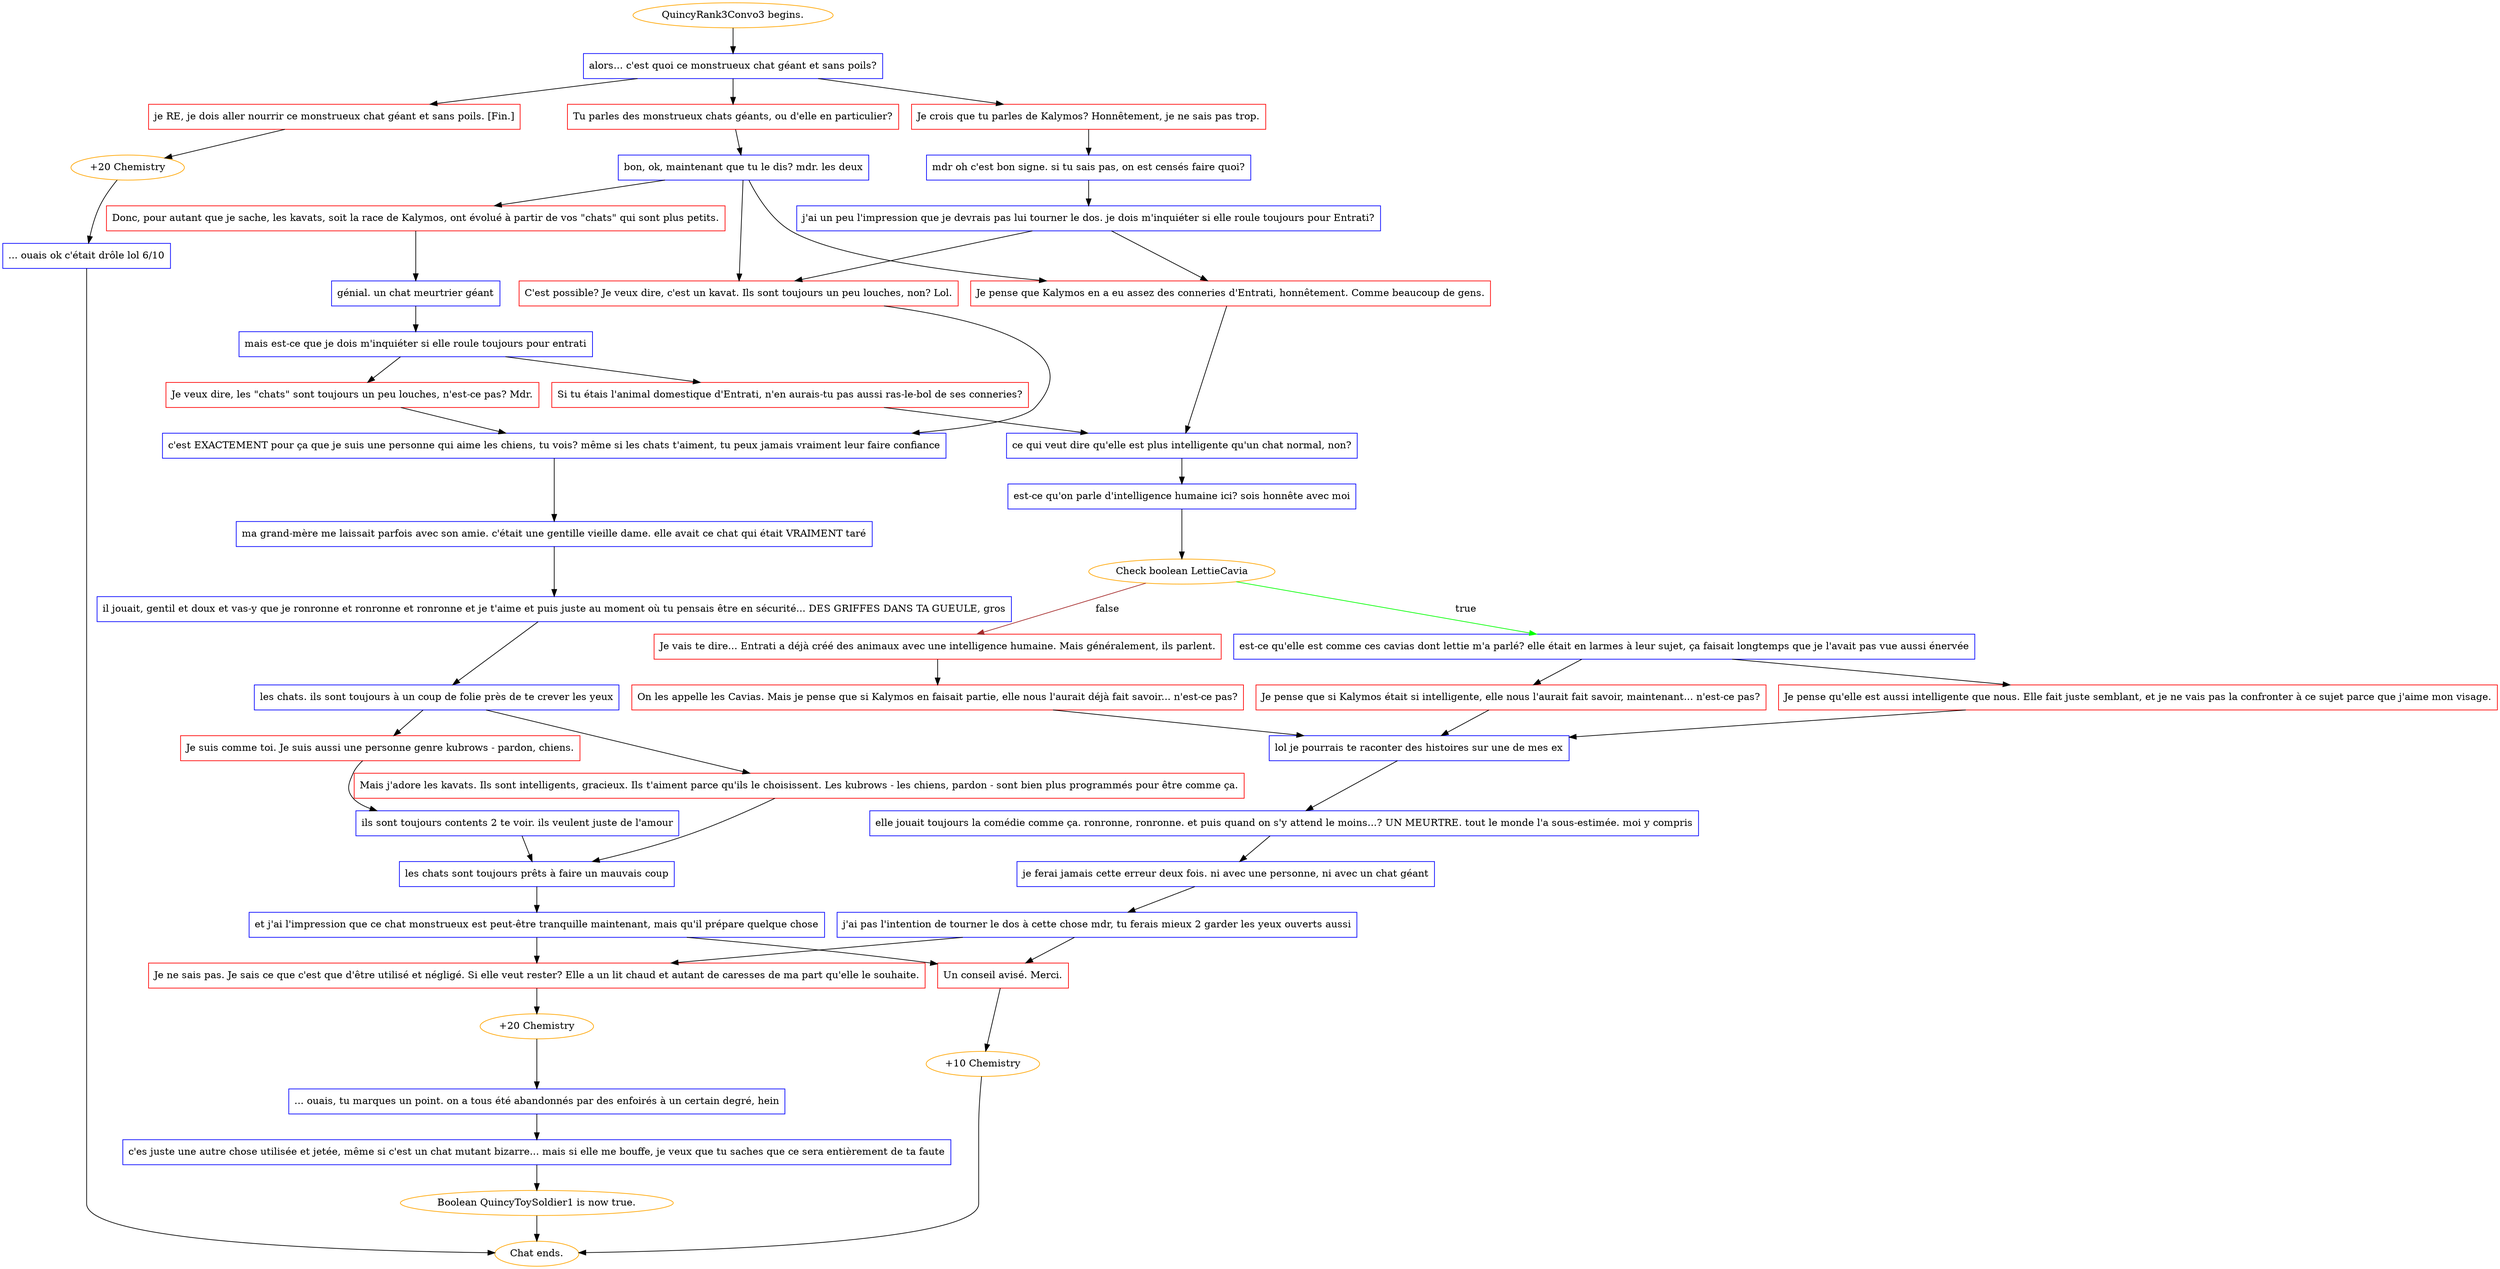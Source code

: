 digraph {
	"QuincyRank3Convo3 begins." [color=orange];
		"QuincyRank3Convo3 begins." -> j3036681827;
	j3036681827 [label="alors... c'est quoi ce monstrueux chat géant et sans poils?",shape=box,color=blue];
		j3036681827 -> j2692795612;
		j3036681827 -> j196789695;
		j3036681827 -> j4102464448;
	j2692795612 [label="Je crois que tu parles de Kalymos? Honnêtement, je ne sais pas trop.",shape=box,color=red];
		j2692795612 -> j3693292524;
	j196789695 [label="Tu parles des monstrueux chats géants, ou d'elle en particulier?",shape=box,color=red];
		j196789695 -> j2137253626;
	j4102464448 [label="je RE, je dois aller nourrir ce monstrueux chat géant et sans poils. [Fin.]",shape=box,color=red];
		j4102464448 -> j3211059645;
	j3693292524 [label="mdr oh c'est bon signe. si tu sais pas, on est censés faire quoi?",shape=box,color=blue];
		j3693292524 -> j143472124;
	j2137253626 [label="bon, ok, maintenant que tu le dis? mdr. les deux",shape=box,color=blue];
		j2137253626 -> j2337153209;
		j2137253626 -> j3459590751;
		j2137253626 -> j727657454;
	j3211059645 [label="+20 Chemistry",color=orange];
		j3211059645 -> j2069092659;
	j143472124 [label="j'ai un peu l'impression que je devrais pas lui tourner le dos. je dois m'inquiéter si elle roule toujours pour Entrati?",shape=box,color=blue];
		j143472124 -> j727657454;
		j143472124 -> j3459590751;
	j2337153209 [label="Donc, pour autant que je sache, les kavats, soit la race de Kalymos, ont évolué à partir de vos \"chats\" qui sont plus petits.",shape=box,color=red];
		j2337153209 -> j4142435763;
	j3459590751 [label="Je pense que Kalymos en a eu assez des conneries d'Entrati, honnêtement. Comme beaucoup de gens.",shape=box,color=red];
		j3459590751 -> j2283316522;
	j727657454 [label="C'est possible? Je veux dire, c'est un kavat. Ils sont toujours un peu louches, non? Lol.",shape=box,color=red];
		j727657454 -> j200374154;
	j2069092659 [label="... ouais ok c'était drôle lol 6/10",shape=box,color=blue];
		j2069092659 -> "Chat ends.";
	j4142435763 [label="génial. un chat meurtrier géant",shape=box,color=blue];
		j4142435763 -> j27745451;
	j2283316522 [label="ce qui veut dire qu'elle est plus intelligente qu'un chat normal, non?",shape=box,color=blue];
		j2283316522 -> j312859806;
	j200374154 [label="c'est EXACTEMENT pour ça que je suis une personne qui aime les chiens, tu vois? même si les chats t'aiment, tu peux jamais vraiment leur faire confiance",shape=box,color=blue];
		j200374154 -> j436848065;
	"Chat ends." [color=orange];
	j27745451 [label="mais est-ce que je dois m'inquiéter si elle roule toujours pour entrati",shape=box,color=blue];
		j27745451 -> j4072130090;
		j27745451 -> j3812509603;
	j312859806 [label="est-ce qu'on parle d'intelligence humaine ici? sois honnête avec moi",shape=box,color=blue];
		j312859806 -> j4211915999;
	j436848065 [label="ma grand-mère me laissait parfois avec son amie. c'était une gentille vieille dame. elle avait ce chat qui était VRAIMENT taré",shape=box,color=blue];
		j436848065 -> j2019158283;
	j4072130090 [label="Je veux dire, les \"chats\" sont toujours un peu louches, n'est-ce pas? Mdr.",shape=box,color=red];
		j4072130090 -> j200374154;
	j3812509603 [label="Si tu étais l'animal domestique d'Entrati, n'en aurais-tu pas aussi ras-le-bol de ses conneries?",shape=box,color=red];
		j3812509603 -> j2283316522;
	j4211915999 [label="Check boolean LettieCavia",color=orange];
		j4211915999 -> j1676971371 [label=true,color=green];
		j4211915999 -> j2942199096 [label=false,color=brown];
	j2019158283 [label="il jouait, gentil et doux et vas-y que je ronronne et ronronne et ronronne et je t'aime et puis juste au moment où tu pensais être en sécurité... DES GRIFFES DANS TA GUEULE, gros",shape=box,color=blue];
		j2019158283 -> j1730838072;
	j1676971371 [label="est-ce qu'elle est comme ces cavias dont lettie m'a parlé? elle était en larmes à leur sujet, ça faisait longtemps que je l'avait pas vue aussi énervée",shape=box,color=blue];
		j1676971371 -> j2023083839;
		j1676971371 -> j1380562609;
	j2942199096 [label="Je vais te dire... Entrati a déjà créé des animaux avec une intelligence humaine. Mais généralement, ils parlent.",shape=box,color=red];
		j2942199096 -> j1996352950;
	j1730838072 [label="les chats. ils sont toujours à un coup de folie près de te crever les yeux",shape=box,color=blue];
		j1730838072 -> j3038926251;
		j1730838072 -> j3051018380;
	j2023083839 [label="Je pense qu'elle est aussi intelligente que nous. Elle fait juste semblant, et je ne vais pas la confronter à ce sujet parce que j'aime mon visage.",shape=box,color=red];
		j2023083839 -> j1381920241;
	j1380562609 [label="Je pense que si Kalymos était si intelligente, elle nous l'aurait fait savoir, maintenant... n'est-ce pas?",shape=box,color=red];
		j1380562609 -> j1381920241;
	j1996352950 [label="On les appelle les Cavias. Mais je pense que si Kalymos en faisait partie, elle nous l'aurait déjà fait savoir... n'est-ce pas?",shape=box,color=red];
		j1996352950 -> j1381920241;
	j3038926251 [label="Mais j'adore les kavats. Ils sont intelligents, gracieux. Ils t'aiment parce qu'ils le choisissent. Les kubrows - les chiens, pardon - sont bien plus programmés pour être comme ça.",shape=box,color=red];
		j3038926251 -> j2295919736;
	j3051018380 [label="Je suis comme toi. Je suis aussi une personne genre kubrows - pardon, chiens.",shape=box,color=red];
		j3051018380 -> j2768779222;
	j1381920241 [label="lol je pourrais te raconter des histoires sur une de mes ex",shape=box,color=blue];
		j1381920241 -> j4287945956;
	j2295919736 [label="les chats sont toujours prêts à faire un mauvais coup",shape=box,color=blue];
		j2295919736 -> j1661166183;
	j2768779222 [label="ils sont toujours contents 2 te voir. ils veulent juste de l'amour",shape=box,color=blue];
		j2768779222 -> j2295919736;
	j4287945956 [label="elle jouait toujours la comédie comme ça. ronronne, ronronne. et puis quand on s'y attend le moins...? UN MEURTRE. tout le monde l'a sous-estimée. moi y compris",shape=box,color=blue];
		j4287945956 -> j1008262200;
	j1661166183 [label="et j'ai l'impression que ce chat monstrueux est peut-être tranquille maintenant, mais qu'il prépare quelque chose",shape=box,color=blue];
		j1661166183 -> j2158292801;
		j1661166183 -> j206818284;
	j1008262200 [label="je ferai jamais cette erreur deux fois. ni avec une personne, ni avec un chat géant",shape=box,color=blue];
		j1008262200 -> j382944149;
	j2158292801 [label="Je ne sais pas. Je sais ce que c'est que d'être utilisé et négligé. Si elle veut rester? Elle a un lit chaud et autant de caresses de ma part qu'elle le souhaite.",shape=box,color=red];
		j2158292801 -> j832293526;
	j206818284 [label="Un conseil avisé. Merci.",shape=box,color=red];
		j206818284 -> j1470630329;
	j382944149 [label="j'ai pas l'intention de tourner le dos à cette chose mdr, tu ferais mieux 2 garder les yeux ouverts aussi",shape=box,color=blue];
		j382944149 -> j2158292801;
		j382944149 -> j206818284;
	j832293526 [label="+20 Chemistry",color=orange];
		j832293526 -> j1079797545;
	j1470630329 [label="+10 Chemistry",color=orange];
		j1470630329 -> "Chat ends.";
	j1079797545 [label="... ouais, tu marques un point. on a tous été abandonnés par des enfoirés à un certain degré, hein",shape=box,color=blue];
		j1079797545 -> j2230526952;
	j2230526952 [label="c'es juste une autre chose utilisée et jetée, même si c'est un chat mutant bizarre... mais si elle me bouffe, je veux que tu saches que ce sera entièrement de ta faute",shape=box,color=blue];
		j2230526952 -> j1201379955;
	j1201379955 [label="Boolean QuincyToySoldier1 is now true.",color=orange];
		j1201379955 -> "Chat ends.";
}